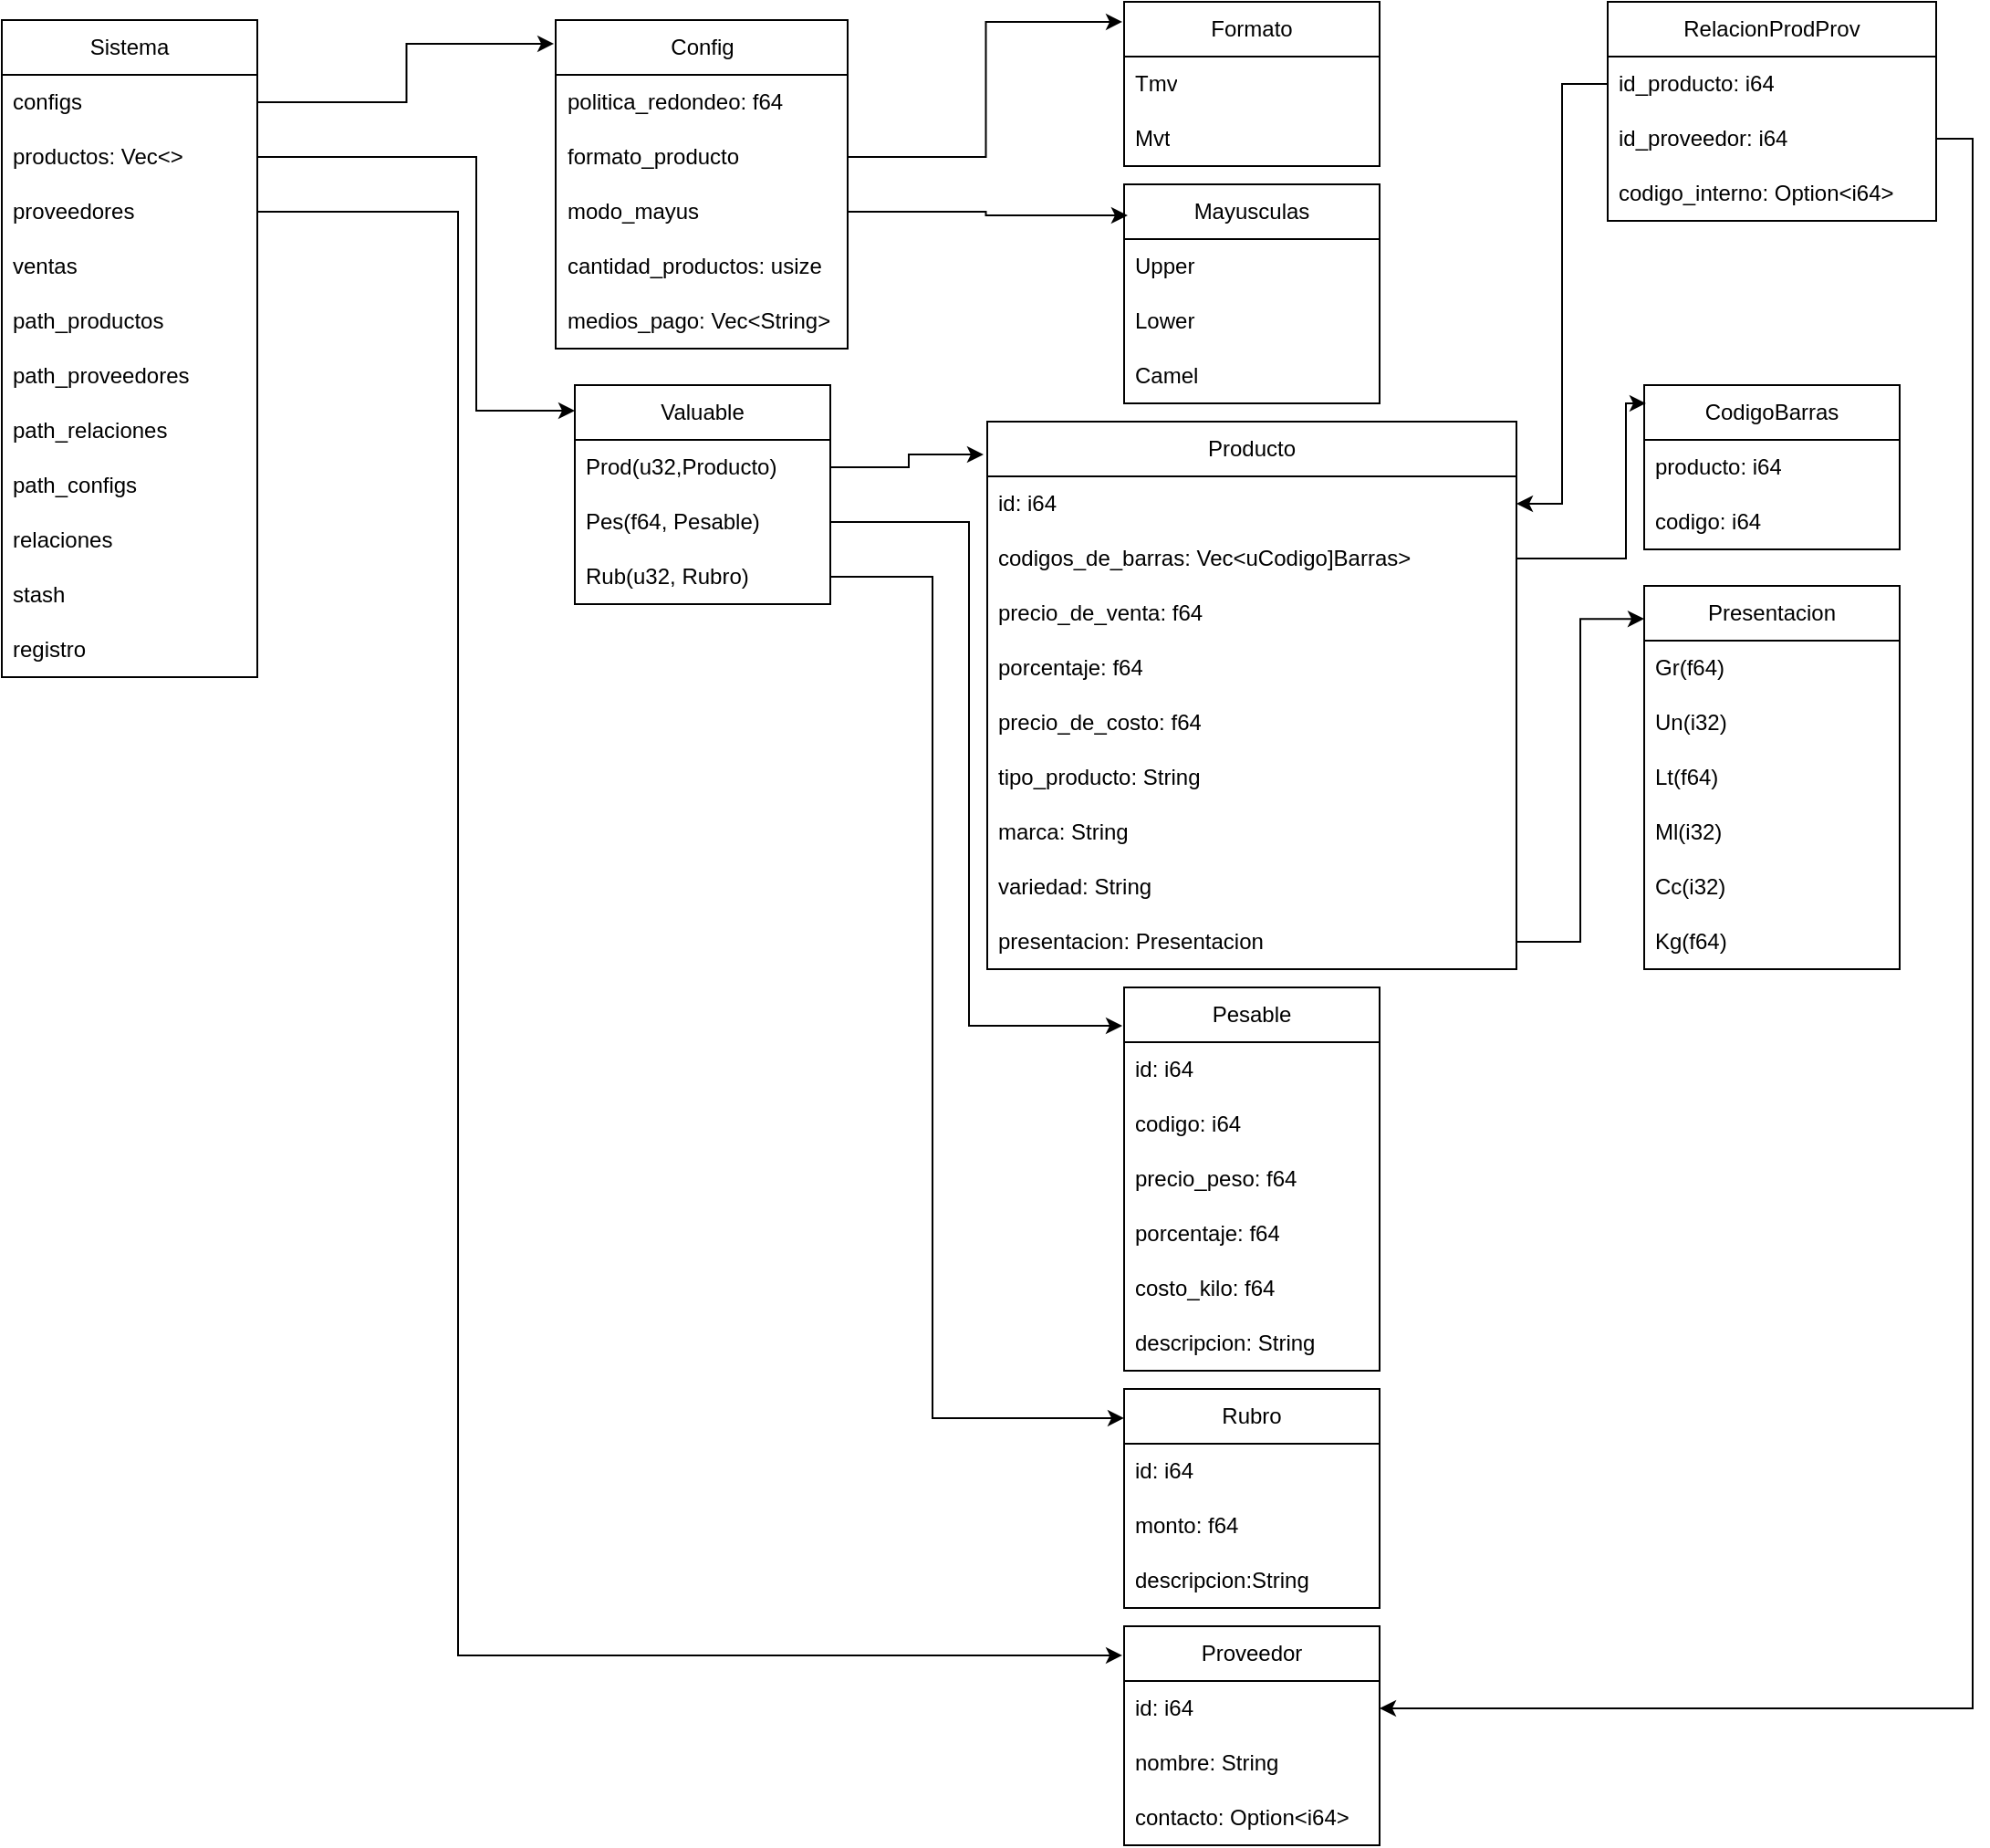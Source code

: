 <mxfile version="22.1.16" type="github">
  <diagram name="Página-1" id="ZlQyiPSFrL7CcYV8kKTX">
    <mxGraphModel dx="880" dy="452" grid="1" gridSize="10" guides="1" tooltips="1" connect="1" arrows="1" fold="1" page="1" pageScale="1" pageWidth="827" pageHeight="1169" math="0" shadow="0">
      <root>
        <mxCell id="0" />
        <mxCell id="1" parent="0" />
        <mxCell id="BwbXATqt2oTvsvLEoZ2m-17" value="Sistema" style="swimlane;fontStyle=0;childLayout=stackLayout;horizontal=1;startSize=30;horizontalStack=0;resizeParent=1;resizeParentMax=0;resizeLast=0;collapsible=1;marginBottom=0;whiteSpace=wrap;html=1;" parent="1" vertex="1">
          <mxGeometry x="30" y="20" width="140" height="360" as="geometry" />
        </mxCell>
        <mxCell id="BwbXATqt2oTvsvLEoZ2m-18" value="configs" style="text;strokeColor=none;fillColor=none;align=left;verticalAlign=middle;spacingLeft=4;spacingRight=4;overflow=hidden;points=[[0,0.5],[1,0.5]];portConstraint=eastwest;rotatable=0;whiteSpace=wrap;html=1;" parent="BwbXATqt2oTvsvLEoZ2m-17" vertex="1">
          <mxGeometry y="30" width="140" height="30" as="geometry" />
        </mxCell>
        <mxCell id="BwbXATqt2oTvsvLEoZ2m-19" value="productos: Vec&amp;lt;&amp;gt;" style="text;strokeColor=none;fillColor=none;align=left;verticalAlign=middle;spacingLeft=4;spacingRight=4;overflow=hidden;points=[[0,0.5],[1,0.5]];portConstraint=eastwest;rotatable=0;whiteSpace=wrap;html=1;" parent="BwbXATqt2oTvsvLEoZ2m-17" vertex="1">
          <mxGeometry y="60" width="140" height="30" as="geometry" />
        </mxCell>
        <mxCell id="BwbXATqt2oTvsvLEoZ2m-21" value="&lt;div&gt;proveedores&lt;/div&gt;" style="text;strokeColor=none;fillColor=none;align=left;verticalAlign=middle;spacingLeft=4;spacingRight=4;overflow=hidden;points=[[0,0.5],[1,0.5]];portConstraint=eastwest;rotatable=0;whiteSpace=wrap;html=1;" parent="BwbXATqt2oTvsvLEoZ2m-17" vertex="1">
          <mxGeometry y="90" width="140" height="30" as="geometry" />
        </mxCell>
        <mxCell id="BwbXATqt2oTvsvLEoZ2m-20" value="ventas" style="text;strokeColor=none;fillColor=none;align=left;verticalAlign=middle;spacingLeft=4;spacingRight=4;overflow=hidden;points=[[0,0.5],[1,0.5]];portConstraint=eastwest;rotatable=0;whiteSpace=wrap;html=1;" parent="BwbXATqt2oTvsvLEoZ2m-17" vertex="1">
          <mxGeometry y="120" width="140" height="30" as="geometry" />
        </mxCell>
        <mxCell id="BwbXATqt2oTvsvLEoZ2m-22" value="path_productos" style="text;strokeColor=none;fillColor=none;align=left;verticalAlign=middle;spacingLeft=4;spacingRight=4;overflow=hidden;points=[[0,0.5],[1,0.5]];portConstraint=eastwest;rotatable=0;whiteSpace=wrap;html=1;" parent="BwbXATqt2oTvsvLEoZ2m-17" vertex="1">
          <mxGeometry y="150" width="140" height="30" as="geometry" />
        </mxCell>
        <mxCell id="BwbXATqt2oTvsvLEoZ2m-23" value="path_proveedores" style="text;strokeColor=none;fillColor=none;align=left;verticalAlign=middle;spacingLeft=4;spacingRight=4;overflow=hidden;points=[[0,0.5],[1,0.5]];portConstraint=eastwest;rotatable=0;whiteSpace=wrap;html=1;" parent="BwbXATqt2oTvsvLEoZ2m-17" vertex="1">
          <mxGeometry y="180" width="140" height="30" as="geometry" />
        </mxCell>
        <mxCell id="BwbXATqt2oTvsvLEoZ2m-24" value="path_relaciones" style="text;strokeColor=none;fillColor=none;align=left;verticalAlign=middle;spacingLeft=4;spacingRight=4;overflow=hidden;points=[[0,0.5],[1,0.5]];portConstraint=eastwest;rotatable=0;whiteSpace=wrap;html=1;" parent="BwbXATqt2oTvsvLEoZ2m-17" vertex="1">
          <mxGeometry y="210" width="140" height="30" as="geometry" />
        </mxCell>
        <mxCell id="BwbXATqt2oTvsvLEoZ2m-25" value="path_configs" style="text;strokeColor=none;fillColor=none;align=left;verticalAlign=middle;spacingLeft=4;spacingRight=4;overflow=hidden;points=[[0,0.5],[1,0.5]];portConstraint=eastwest;rotatable=0;whiteSpace=wrap;html=1;" parent="BwbXATqt2oTvsvLEoZ2m-17" vertex="1">
          <mxGeometry y="240" width="140" height="30" as="geometry" />
        </mxCell>
        <mxCell id="BwbXATqt2oTvsvLEoZ2m-26" value="relaciones" style="text;strokeColor=none;fillColor=none;align=left;verticalAlign=middle;spacingLeft=4;spacingRight=4;overflow=hidden;points=[[0,0.5],[1,0.5]];portConstraint=eastwest;rotatable=0;whiteSpace=wrap;html=1;" parent="BwbXATqt2oTvsvLEoZ2m-17" vertex="1">
          <mxGeometry y="270" width="140" height="30" as="geometry" />
        </mxCell>
        <mxCell id="BwbXATqt2oTvsvLEoZ2m-27" value="stash" style="text;strokeColor=none;fillColor=none;align=left;verticalAlign=middle;spacingLeft=4;spacingRight=4;overflow=hidden;points=[[0,0.5],[1,0.5]];portConstraint=eastwest;rotatable=0;whiteSpace=wrap;html=1;" parent="BwbXATqt2oTvsvLEoZ2m-17" vertex="1">
          <mxGeometry y="300" width="140" height="30" as="geometry" />
        </mxCell>
        <mxCell id="BwbXATqt2oTvsvLEoZ2m-28" value="registro" style="text;strokeColor=none;fillColor=none;align=left;verticalAlign=middle;spacingLeft=4;spacingRight=4;overflow=hidden;points=[[0,0.5],[1,0.5]];portConstraint=eastwest;rotatable=0;whiteSpace=wrap;html=1;" parent="BwbXATqt2oTvsvLEoZ2m-17" vertex="1">
          <mxGeometry y="330" width="140" height="30" as="geometry" />
        </mxCell>
        <mxCell id="BwbXATqt2oTvsvLEoZ2m-29" value="&lt;div&gt;Config&lt;/div&gt;" style="swimlane;fontStyle=0;childLayout=stackLayout;horizontal=1;startSize=30;horizontalStack=0;resizeParent=1;resizeParentMax=0;resizeLast=0;collapsible=1;marginBottom=0;whiteSpace=wrap;html=1;" parent="1" vertex="1">
          <mxGeometry x="333.5" y="20" width="160" height="180" as="geometry" />
        </mxCell>
        <mxCell id="BwbXATqt2oTvsvLEoZ2m-30" value="politica_redondeo: f64" style="text;strokeColor=none;fillColor=none;align=left;verticalAlign=middle;spacingLeft=4;spacingRight=4;overflow=hidden;points=[[0,0.5],[1,0.5]];portConstraint=eastwest;rotatable=0;whiteSpace=wrap;html=1;" parent="BwbXATqt2oTvsvLEoZ2m-29" vertex="1">
          <mxGeometry y="30" width="160" height="30" as="geometry" />
        </mxCell>
        <mxCell id="BwbXATqt2oTvsvLEoZ2m-31" value="formato_producto" style="text;strokeColor=none;fillColor=none;align=left;verticalAlign=middle;spacingLeft=4;spacingRight=4;overflow=hidden;points=[[0,0.5],[1,0.5]];portConstraint=eastwest;rotatable=0;whiteSpace=wrap;html=1;" parent="BwbXATqt2oTvsvLEoZ2m-29" vertex="1">
          <mxGeometry y="60" width="160" height="30" as="geometry" />
        </mxCell>
        <mxCell id="BwbXATqt2oTvsvLEoZ2m-32" value="modo_mayus" style="text;strokeColor=none;fillColor=none;align=left;verticalAlign=middle;spacingLeft=4;spacingRight=4;overflow=hidden;points=[[0,0.5],[1,0.5]];portConstraint=eastwest;rotatable=0;whiteSpace=wrap;html=1;" parent="BwbXATqt2oTvsvLEoZ2m-29" vertex="1">
          <mxGeometry y="90" width="160" height="30" as="geometry" />
        </mxCell>
        <mxCell id="BwbXATqt2oTvsvLEoZ2m-33" value="cantidad_productos: usize" style="text;strokeColor=none;fillColor=none;align=left;verticalAlign=middle;spacingLeft=4;spacingRight=4;overflow=hidden;points=[[0,0.5],[1,0.5]];portConstraint=eastwest;rotatable=0;whiteSpace=wrap;html=1;" parent="BwbXATqt2oTvsvLEoZ2m-29" vertex="1">
          <mxGeometry y="120" width="160" height="30" as="geometry" />
        </mxCell>
        <mxCell id="BwbXATqt2oTvsvLEoZ2m-34" value="medios_pago: Vec&amp;lt;String&amp;gt;" style="text;strokeColor=none;fillColor=none;align=left;verticalAlign=middle;spacingLeft=4;spacingRight=4;overflow=hidden;points=[[0,0.5],[1,0.5]];portConstraint=eastwest;rotatable=0;whiteSpace=wrap;html=1;" parent="BwbXATqt2oTvsvLEoZ2m-29" vertex="1">
          <mxGeometry y="150" width="160" height="30" as="geometry" />
        </mxCell>
        <mxCell id="BwbXATqt2oTvsvLEoZ2m-35" style="edgeStyle=orthogonalEdgeStyle;rounded=0;orthogonalLoop=1;jettySize=auto;html=1;entryX=-0.006;entryY=0.072;entryDx=0;entryDy=0;entryPerimeter=0;" parent="1" source="BwbXATqt2oTvsvLEoZ2m-18" target="BwbXATqt2oTvsvLEoZ2m-29" edge="1">
          <mxGeometry relative="1" as="geometry" />
        </mxCell>
        <mxCell id="BwbXATqt2oTvsvLEoZ2m-36" value="Formato" style="swimlane;fontStyle=0;childLayout=stackLayout;horizontal=1;startSize=30;horizontalStack=0;resizeParent=1;resizeParentMax=0;resizeLast=0;collapsible=1;marginBottom=0;whiteSpace=wrap;html=1;" parent="1" vertex="1">
          <mxGeometry x="645" y="10" width="140" height="90" as="geometry" />
        </mxCell>
        <mxCell id="BwbXATqt2oTvsvLEoZ2m-37" value="Tmv" style="text;strokeColor=none;fillColor=none;align=left;verticalAlign=middle;spacingLeft=4;spacingRight=4;overflow=hidden;points=[[0,0.5],[1,0.5]];portConstraint=eastwest;rotatable=0;whiteSpace=wrap;html=1;" parent="BwbXATqt2oTvsvLEoZ2m-36" vertex="1">
          <mxGeometry y="30" width="140" height="30" as="geometry" />
        </mxCell>
        <mxCell id="BwbXATqt2oTvsvLEoZ2m-38" value="Mvt" style="text;strokeColor=none;fillColor=none;align=left;verticalAlign=middle;spacingLeft=4;spacingRight=4;overflow=hidden;points=[[0,0.5],[1,0.5]];portConstraint=eastwest;rotatable=0;whiteSpace=wrap;html=1;" parent="BwbXATqt2oTvsvLEoZ2m-36" vertex="1">
          <mxGeometry y="60" width="140" height="30" as="geometry" />
        </mxCell>
        <mxCell id="BwbXATqt2oTvsvLEoZ2m-40" style="edgeStyle=orthogonalEdgeStyle;rounded=0;orthogonalLoop=1;jettySize=auto;html=1;entryX=-0.007;entryY=0.122;entryDx=0;entryDy=0;entryPerimeter=0;" parent="1" source="BwbXATqt2oTvsvLEoZ2m-31" target="BwbXATqt2oTvsvLEoZ2m-36" edge="1">
          <mxGeometry relative="1" as="geometry" />
        </mxCell>
        <mxCell id="BwbXATqt2oTvsvLEoZ2m-41" value="Mayusculas" style="swimlane;fontStyle=0;childLayout=stackLayout;horizontal=1;startSize=30;horizontalStack=0;resizeParent=1;resizeParentMax=0;resizeLast=0;collapsible=1;marginBottom=0;whiteSpace=wrap;html=1;" parent="1" vertex="1">
          <mxGeometry x="645" y="110" width="140" height="120" as="geometry" />
        </mxCell>
        <mxCell id="BwbXATqt2oTvsvLEoZ2m-42" value="Upper" style="text;strokeColor=none;fillColor=none;align=left;verticalAlign=middle;spacingLeft=4;spacingRight=4;overflow=hidden;points=[[0,0.5],[1,0.5]];portConstraint=eastwest;rotatable=0;whiteSpace=wrap;html=1;" parent="BwbXATqt2oTvsvLEoZ2m-41" vertex="1">
          <mxGeometry y="30" width="140" height="30" as="geometry" />
        </mxCell>
        <mxCell id="BwbXATqt2oTvsvLEoZ2m-43" value="Lower" style="text;strokeColor=none;fillColor=none;align=left;verticalAlign=middle;spacingLeft=4;spacingRight=4;overflow=hidden;points=[[0,0.5],[1,0.5]];portConstraint=eastwest;rotatable=0;whiteSpace=wrap;html=1;" parent="BwbXATqt2oTvsvLEoZ2m-41" vertex="1">
          <mxGeometry y="60" width="140" height="30" as="geometry" />
        </mxCell>
        <mxCell id="BwbXATqt2oTvsvLEoZ2m-44" value="Camel" style="text;strokeColor=none;fillColor=none;align=left;verticalAlign=middle;spacingLeft=4;spacingRight=4;overflow=hidden;points=[[0,0.5],[1,0.5]];portConstraint=eastwest;rotatable=0;whiteSpace=wrap;html=1;" parent="BwbXATqt2oTvsvLEoZ2m-41" vertex="1">
          <mxGeometry y="90" width="140" height="30" as="geometry" />
        </mxCell>
        <mxCell id="BwbXATqt2oTvsvLEoZ2m-45" style="edgeStyle=orthogonalEdgeStyle;rounded=0;orthogonalLoop=1;jettySize=auto;html=1;entryX=0.014;entryY=0.142;entryDx=0;entryDy=0;entryPerimeter=0;" parent="1" source="BwbXATqt2oTvsvLEoZ2m-32" target="BwbXATqt2oTvsvLEoZ2m-41" edge="1">
          <mxGeometry relative="1" as="geometry" />
        </mxCell>
        <mxCell id="BwbXATqt2oTvsvLEoZ2m-46" value="Valuable" style="swimlane;fontStyle=0;childLayout=stackLayout;horizontal=1;startSize=30;horizontalStack=0;resizeParent=1;resizeParentMax=0;resizeLast=0;collapsible=1;marginBottom=0;whiteSpace=wrap;html=1;" parent="1" vertex="1">
          <mxGeometry x="344" y="220" width="140" height="120" as="geometry" />
        </mxCell>
        <mxCell id="BwbXATqt2oTvsvLEoZ2m-47" value="Prod(u32,Producto)" style="text;strokeColor=none;fillColor=none;align=left;verticalAlign=middle;spacingLeft=4;spacingRight=4;overflow=hidden;points=[[0,0.5],[1,0.5]];portConstraint=eastwest;rotatable=0;whiteSpace=wrap;html=1;" parent="BwbXATqt2oTvsvLEoZ2m-46" vertex="1">
          <mxGeometry y="30" width="140" height="30" as="geometry" />
        </mxCell>
        <mxCell id="BwbXATqt2oTvsvLEoZ2m-48" value="Pes(f64, Pesable)" style="text;strokeColor=none;fillColor=none;align=left;verticalAlign=middle;spacingLeft=4;spacingRight=4;overflow=hidden;points=[[0,0.5],[1,0.5]];portConstraint=eastwest;rotatable=0;whiteSpace=wrap;html=1;" parent="BwbXATqt2oTvsvLEoZ2m-46" vertex="1">
          <mxGeometry y="60" width="140" height="30" as="geometry" />
        </mxCell>
        <mxCell id="BwbXATqt2oTvsvLEoZ2m-49" value="Rub(u32, Rubro)" style="text;strokeColor=none;fillColor=none;align=left;verticalAlign=middle;spacingLeft=4;spacingRight=4;overflow=hidden;points=[[0,0.5],[1,0.5]];portConstraint=eastwest;rotatable=0;whiteSpace=wrap;html=1;" parent="BwbXATqt2oTvsvLEoZ2m-46" vertex="1">
          <mxGeometry y="90" width="140" height="30" as="geometry" />
        </mxCell>
        <mxCell id="BwbXATqt2oTvsvLEoZ2m-50" style="edgeStyle=orthogonalEdgeStyle;rounded=0;orthogonalLoop=1;jettySize=auto;html=1;entryX=0;entryY=0.117;entryDx=0;entryDy=0;entryPerimeter=0;" parent="1" source="BwbXATqt2oTvsvLEoZ2m-19" target="BwbXATqt2oTvsvLEoZ2m-46" edge="1">
          <mxGeometry relative="1" as="geometry">
            <Array as="points">
              <mxPoint x="290" y="95" />
              <mxPoint x="290" y="234" />
            </Array>
          </mxGeometry>
        </mxCell>
        <mxCell id="BwbXATqt2oTvsvLEoZ2m-51" value="Producto" style="swimlane;fontStyle=0;childLayout=stackLayout;horizontal=1;startSize=30;horizontalStack=0;resizeParent=1;resizeParentMax=0;resizeLast=0;collapsible=1;marginBottom=0;whiteSpace=wrap;html=1;" parent="1" vertex="1">
          <mxGeometry x="570" y="240" width="290" height="300" as="geometry" />
        </mxCell>
        <mxCell id="BwbXATqt2oTvsvLEoZ2m-52" value="id: i64" style="text;strokeColor=none;fillColor=none;align=left;verticalAlign=middle;spacingLeft=4;spacingRight=4;overflow=hidden;points=[[0,0.5],[1,0.5]];portConstraint=eastwest;rotatable=0;whiteSpace=wrap;html=1;" parent="BwbXATqt2oTvsvLEoZ2m-51" vertex="1">
          <mxGeometry y="30" width="290" height="30" as="geometry" />
        </mxCell>
        <mxCell id="BwbXATqt2oTvsvLEoZ2m-53" value="codigos_de_barras: Vec&amp;lt;uCodigo]Barras&amp;gt;" style="text;strokeColor=none;fillColor=none;align=left;verticalAlign=middle;spacingLeft=4;spacingRight=4;overflow=hidden;points=[[0,0.5],[1,0.5]];portConstraint=eastwest;rotatable=0;whiteSpace=wrap;html=1;" parent="BwbXATqt2oTvsvLEoZ2m-51" vertex="1">
          <mxGeometry y="60" width="290" height="30" as="geometry" />
        </mxCell>
        <mxCell id="BwbXATqt2oTvsvLEoZ2m-54" value="precio_de_venta: f64" style="text;strokeColor=none;fillColor=none;align=left;verticalAlign=middle;spacingLeft=4;spacingRight=4;overflow=hidden;points=[[0,0.5],[1,0.5]];portConstraint=eastwest;rotatable=0;whiteSpace=wrap;html=1;" parent="BwbXATqt2oTvsvLEoZ2m-51" vertex="1">
          <mxGeometry y="90" width="290" height="30" as="geometry" />
        </mxCell>
        <mxCell id="BwbXATqt2oTvsvLEoZ2m-62" value="porcentaje: f64" style="text;strokeColor=none;fillColor=none;align=left;verticalAlign=middle;spacingLeft=4;spacingRight=4;overflow=hidden;points=[[0,0.5],[1,0.5]];portConstraint=eastwest;rotatable=0;whiteSpace=wrap;html=1;" parent="BwbXATqt2oTvsvLEoZ2m-51" vertex="1">
          <mxGeometry y="120" width="290" height="30" as="geometry" />
        </mxCell>
        <mxCell id="BwbXATqt2oTvsvLEoZ2m-64" value="precio_de_costo: f64" style="text;strokeColor=none;fillColor=none;align=left;verticalAlign=middle;spacingLeft=4;spacingRight=4;overflow=hidden;points=[[0,0.5],[1,0.5]];portConstraint=eastwest;rotatable=0;whiteSpace=wrap;html=1;" parent="BwbXATqt2oTvsvLEoZ2m-51" vertex="1">
          <mxGeometry y="150" width="290" height="30" as="geometry" />
        </mxCell>
        <mxCell id="BwbXATqt2oTvsvLEoZ2m-65" value="tipo_producto: String" style="text;strokeColor=none;fillColor=none;align=left;verticalAlign=middle;spacingLeft=4;spacingRight=4;overflow=hidden;points=[[0,0.5],[1,0.5]];portConstraint=eastwest;rotatable=0;whiteSpace=wrap;html=1;" parent="BwbXATqt2oTvsvLEoZ2m-51" vertex="1">
          <mxGeometry y="180" width="290" height="30" as="geometry" />
        </mxCell>
        <mxCell id="BwbXATqt2oTvsvLEoZ2m-66" value="&lt;div&gt;marca: String&lt;/div&gt;" style="text;strokeColor=none;fillColor=none;align=left;verticalAlign=middle;spacingLeft=4;spacingRight=4;overflow=hidden;points=[[0,0.5],[1,0.5]];portConstraint=eastwest;rotatable=0;whiteSpace=wrap;html=1;" parent="BwbXATqt2oTvsvLEoZ2m-51" vertex="1">
          <mxGeometry y="210" width="290" height="30" as="geometry" />
        </mxCell>
        <mxCell id="BwbXATqt2oTvsvLEoZ2m-68" value="&lt;div&gt;variedad: String&lt;/div&gt;" style="text;strokeColor=none;fillColor=none;align=left;verticalAlign=middle;spacingLeft=4;spacingRight=4;overflow=hidden;points=[[0,0.5],[1,0.5]];portConstraint=eastwest;rotatable=0;whiteSpace=wrap;html=1;" parent="BwbXATqt2oTvsvLEoZ2m-51" vertex="1">
          <mxGeometry y="240" width="290" height="30" as="geometry" />
        </mxCell>
        <mxCell id="wwDt5PnmIW3J-W7OaU7V-3" value="presentacion: Presentacion" style="text;strokeColor=none;fillColor=none;align=left;verticalAlign=middle;spacingLeft=4;spacingRight=4;overflow=hidden;points=[[0,0.5],[1,0.5]];portConstraint=eastwest;rotatable=0;whiteSpace=wrap;html=1;" vertex="1" parent="BwbXATqt2oTvsvLEoZ2m-51">
          <mxGeometry y="270" width="290" height="30" as="geometry" />
        </mxCell>
        <mxCell id="BwbXATqt2oTvsvLEoZ2m-55" value="&lt;div&gt;CodigoBarras&lt;/div&gt;" style="swimlane;fontStyle=0;childLayout=stackLayout;horizontal=1;startSize=30;horizontalStack=0;resizeParent=1;resizeParentMax=0;resizeLast=0;collapsible=1;marginBottom=0;whiteSpace=wrap;html=1;" parent="1" vertex="1">
          <mxGeometry x="930" y="220" width="140" height="90" as="geometry" />
        </mxCell>
        <mxCell id="BwbXATqt2oTvsvLEoZ2m-56" value="producto: i64" style="text;strokeColor=none;fillColor=none;align=left;verticalAlign=middle;spacingLeft=4;spacingRight=4;overflow=hidden;points=[[0,0.5],[1,0.5]];portConstraint=eastwest;rotatable=0;whiteSpace=wrap;html=1;" parent="BwbXATqt2oTvsvLEoZ2m-55" vertex="1">
          <mxGeometry y="30" width="140" height="30" as="geometry" />
        </mxCell>
        <mxCell id="BwbXATqt2oTvsvLEoZ2m-57" value="codigo: i64" style="text;strokeColor=none;fillColor=none;align=left;verticalAlign=middle;spacingLeft=4;spacingRight=4;overflow=hidden;points=[[0,0.5],[1,0.5]];portConstraint=eastwest;rotatable=0;whiteSpace=wrap;html=1;" parent="BwbXATqt2oTvsvLEoZ2m-55" vertex="1">
          <mxGeometry y="60" width="140" height="30" as="geometry" />
        </mxCell>
        <mxCell id="BwbXATqt2oTvsvLEoZ2m-61" style="edgeStyle=orthogonalEdgeStyle;rounded=0;orthogonalLoop=1;jettySize=auto;html=1;entryX=0.007;entryY=0.111;entryDx=0;entryDy=0;entryPerimeter=0;" parent="1" source="BwbXATqt2oTvsvLEoZ2m-53" target="BwbXATqt2oTvsvLEoZ2m-55" edge="1">
          <mxGeometry relative="1" as="geometry">
            <Array as="points">
              <mxPoint x="920" y="315" />
              <mxPoint x="920" y="230" />
            </Array>
          </mxGeometry>
        </mxCell>
        <mxCell id="BwbXATqt2oTvsvLEoZ2m-63" style="edgeStyle=orthogonalEdgeStyle;rounded=0;orthogonalLoop=1;jettySize=auto;html=1;entryX=-0.007;entryY=0.06;entryDx=0;entryDy=0;entryPerimeter=0;" parent="1" source="BwbXATqt2oTvsvLEoZ2m-47" target="BwbXATqt2oTvsvLEoZ2m-51" edge="1">
          <mxGeometry relative="1" as="geometry">
            <mxPoint x="560" y="251" as="targetPoint" />
          </mxGeometry>
        </mxCell>
        <mxCell id="wwDt5PnmIW3J-W7OaU7V-4" value="Presentacion" style="swimlane;fontStyle=0;childLayout=stackLayout;horizontal=1;startSize=30;horizontalStack=0;resizeParent=1;resizeParentMax=0;resizeLast=0;collapsible=1;marginBottom=0;whiteSpace=wrap;html=1;" vertex="1" parent="1">
          <mxGeometry x="930" y="330" width="140" height="210" as="geometry" />
        </mxCell>
        <mxCell id="wwDt5PnmIW3J-W7OaU7V-5" value="Gr(f64)" style="text;strokeColor=none;fillColor=none;align=left;verticalAlign=middle;spacingLeft=4;spacingRight=4;overflow=hidden;points=[[0,0.5],[1,0.5]];portConstraint=eastwest;rotatable=0;whiteSpace=wrap;html=1;" vertex="1" parent="wwDt5PnmIW3J-W7OaU7V-4">
          <mxGeometry y="30" width="140" height="30" as="geometry" />
        </mxCell>
        <mxCell id="wwDt5PnmIW3J-W7OaU7V-6" value="Un(i32)" style="text;strokeColor=none;fillColor=none;align=left;verticalAlign=middle;spacingLeft=4;spacingRight=4;overflow=hidden;points=[[0,0.5],[1,0.5]];portConstraint=eastwest;rotatable=0;whiteSpace=wrap;html=1;" vertex="1" parent="wwDt5PnmIW3J-W7OaU7V-4">
          <mxGeometry y="60" width="140" height="30" as="geometry" />
        </mxCell>
        <mxCell id="wwDt5PnmIW3J-W7OaU7V-7" value="Lt(f64)" style="text;strokeColor=none;fillColor=none;align=left;verticalAlign=middle;spacingLeft=4;spacingRight=4;overflow=hidden;points=[[0,0.5],[1,0.5]];portConstraint=eastwest;rotatable=0;whiteSpace=wrap;html=1;" vertex="1" parent="wwDt5PnmIW3J-W7OaU7V-4">
          <mxGeometry y="90" width="140" height="30" as="geometry" />
        </mxCell>
        <mxCell id="wwDt5PnmIW3J-W7OaU7V-8" value="Ml(i32)" style="text;strokeColor=none;fillColor=none;align=left;verticalAlign=middle;spacingLeft=4;spacingRight=4;overflow=hidden;points=[[0,0.5],[1,0.5]];portConstraint=eastwest;rotatable=0;whiteSpace=wrap;html=1;" vertex="1" parent="wwDt5PnmIW3J-W7OaU7V-4">
          <mxGeometry y="120" width="140" height="30" as="geometry" />
        </mxCell>
        <mxCell id="wwDt5PnmIW3J-W7OaU7V-9" value="Cc(i32)" style="text;strokeColor=none;fillColor=none;align=left;verticalAlign=middle;spacingLeft=4;spacingRight=4;overflow=hidden;points=[[0,0.5],[1,0.5]];portConstraint=eastwest;rotatable=0;whiteSpace=wrap;html=1;" vertex="1" parent="wwDt5PnmIW3J-W7OaU7V-4">
          <mxGeometry y="150" width="140" height="30" as="geometry" />
        </mxCell>
        <mxCell id="wwDt5PnmIW3J-W7OaU7V-10" value="Kg(f64)" style="text;strokeColor=none;fillColor=none;align=left;verticalAlign=middle;spacingLeft=4;spacingRight=4;overflow=hidden;points=[[0,0.5],[1,0.5]];portConstraint=eastwest;rotatable=0;whiteSpace=wrap;html=1;" vertex="1" parent="wwDt5PnmIW3J-W7OaU7V-4">
          <mxGeometry y="180" width="140" height="30" as="geometry" />
        </mxCell>
        <mxCell id="wwDt5PnmIW3J-W7OaU7V-11" style="edgeStyle=orthogonalEdgeStyle;rounded=0;orthogonalLoop=1;jettySize=auto;html=1;entryX=0;entryY=0.086;entryDx=0;entryDy=0;entryPerimeter=0;" edge="1" parent="1" source="wwDt5PnmIW3J-W7OaU7V-3" target="wwDt5PnmIW3J-W7OaU7V-4">
          <mxGeometry relative="1" as="geometry" />
        </mxCell>
        <mxCell id="wwDt5PnmIW3J-W7OaU7V-12" value="Pesable" style="swimlane;fontStyle=0;childLayout=stackLayout;horizontal=1;startSize=30;horizontalStack=0;resizeParent=1;resizeParentMax=0;resizeLast=0;collapsible=1;marginBottom=0;whiteSpace=wrap;html=1;" vertex="1" parent="1">
          <mxGeometry x="645" y="550" width="140" height="210" as="geometry" />
        </mxCell>
        <mxCell id="wwDt5PnmIW3J-W7OaU7V-13" value="id: i64" style="text;strokeColor=none;fillColor=none;align=left;verticalAlign=middle;spacingLeft=4;spacingRight=4;overflow=hidden;points=[[0,0.5],[1,0.5]];portConstraint=eastwest;rotatable=0;whiteSpace=wrap;html=1;" vertex="1" parent="wwDt5PnmIW3J-W7OaU7V-12">
          <mxGeometry y="30" width="140" height="30" as="geometry" />
        </mxCell>
        <mxCell id="wwDt5PnmIW3J-W7OaU7V-14" value="codigo: i64" style="text;strokeColor=none;fillColor=none;align=left;verticalAlign=middle;spacingLeft=4;spacingRight=4;overflow=hidden;points=[[0,0.5],[1,0.5]];portConstraint=eastwest;rotatable=0;whiteSpace=wrap;html=1;" vertex="1" parent="wwDt5PnmIW3J-W7OaU7V-12">
          <mxGeometry y="60" width="140" height="30" as="geometry" />
        </mxCell>
        <mxCell id="wwDt5PnmIW3J-W7OaU7V-15" value="precio_peso: f64" style="text;strokeColor=none;fillColor=none;align=left;verticalAlign=middle;spacingLeft=4;spacingRight=4;overflow=hidden;points=[[0,0.5],[1,0.5]];portConstraint=eastwest;rotatable=0;whiteSpace=wrap;html=1;" vertex="1" parent="wwDt5PnmIW3J-W7OaU7V-12">
          <mxGeometry y="90" width="140" height="30" as="geometry" />
        </mxCell>
        <mxCell id="wwDt5PnmIW3J-W7OaU7V-17" value="porcentaje: f64" style="text;strokeColor=none;fillColor=none;align=left;verticalAlign=middle;spacingLeft=4;spacingRight=4;overflow=hidden;points=[[0,0.5],[1,0.5]];portConstraint=eastwest;rotatable=0;whiteSpace=wrap;html=1;" vertex="1" parent="wwDt5PnmIW3J-W7OaU7V-12">
          <mxGeometry y="120" width="140" height="30" as="geometry" />
        </mxCell>
        <mxCell id="wwDt5PnmIW3J-W7OaU7V-18" value="costo_kilo: f64" style="text;strokeColor=none;fillColor=none;align=left;verticalAlign=middle;spacingLeft=4;spacingRight=4;overflow=hidden;points=[[0,0.5],[1,0.5]];portConstraint=eastwest;rotatable=0;whiteSpace=wrap;html=1;" vertex="1" parent="wwDt5PnmIW3J-W7OaU7V-12">
          <mxGeometry y="150" width="140" height="30" as="geometry" />
        </mxCell>
        <mxCell id="wwDt5PnmIW3J-W7OaU7V-19" value="descripcion: String" style="text;strokeColor=none;fillColor=none;align=left;verticalAlign=middle;spacingLeft=4;spacingRight=4;overflow=hidden;points=[[0,0.5],[1,0.5]];portConstraint=eastwest;rotatable=0;whiteSpace=wrap;html=1;" vertex="1" parent="wwDt5PnmIW3J-W7OaU7V-12">
          <mxGeometry y="180" width="140" height="30" as="geometry" />
        </mxCell>
        <mxCell id="wwDt5PnmIW3J-W7OaU7V-20" style="edgeStyle=orthogonalEdgeStyle;rounded=0;orthogonalLoop=1;jettySize=auto;html=1;entryX=-0.007;entryY=0.1;entryDx=0;entryDy=0;entryPerimeter=0;" edge="1" parent="1" source="BwbXATqt2oTvsvLEoZ2m-48" target="wwDt5PnmIW3J-W7OaU7V-12">
          <mxGeometry relative="1" as="geometry">
            <Array as="points">
              <mxPoint x="560" y="295" />
              <mxPoint x="560" y="571" />
            </Array>
          </mxGeometry>
        </mxCell>
        <mxCell id="wwDt5PnmIW3J-W7OaU7V-21" value="Rubro" style="swimlane;fontStyle=0;childLayout=stackLayout;horizontal=1;startSize=30;horizontalStack=0;resizeParent=1;resizeParentMax=0;resizeLast=0;collapsible=1;marginBottom=0;whiteSpace=wrap;html=1;" vertex="1" parent="1">
          <mxGeometry x="645" y="770" width="140" height="120" as="geometry" />
        </mxCell>
        <mxCell id="wwDt5PnmIW3J-W7OaU7V-22" value="id: i64" style="text;strokeColor=none;fillColor=none;align=left;verticalAlign=middle;spacingLeft=4;spacingRight=4;overflow=hidden;points=[[0,0.5],[1,0.5]];portConstraint=eastwest;rotatable=0;whiteSpace=wrap;html=1;" vertex="1" parent="wwDt5PnmIW3J-W7OaU7V-21">
          <mxGeometry y="30" width="140" height="30" as="geometry" />
        </mxCell>
        <mxCell id="wwDt5PnmIW3J-W7OaU7V-23" value="&lt;div&gt;monto: f64&lt;/div&gt;" style="text;strokeColor=none;fillColor=none;align=left;verticalAlign=middle;spacingLeft=4;spacingRight=4;overflow=hidden;points=[[0,0.5],[1,0.5]];portConstraint=eastwest;rotatable=0;whiteSpace=wrap;html=1;" vertex="1" parent="wwDt5PnmIW3J-W7OaU7V-21">
          <mxGeometry y="60" width="140" height="30" as="geometry" />
        </mxCell>
        <mxCell id="wwDt5PnmIW3J-W7OaU7V-24" value="descripcion:String" style="text;strokeColor=none;fillColor=none;align=left;verticalAlign=middle;spacingLeft=4;spacingRight=4;overflow=hidden;points=[[0,0.5],[1,0.5]];portConstraint=eastwest;rotatable=0;whiteSpace=wrap;html=1;" vertex="1" parent="wwDt5PnmIW3J-W7OaU7V-21">
          <mxGeometry y="90" width="140" height="30" as="geometry" />
        </mxCell>
        <mxCell id="wwDt5PnmIW3J-W7OaU7V-26" style="edgeStyle=orthogonalEdgeStyle;rounded=0;orthogonalLoop=1;jettySize=auto;html=1;entryX=0;entryY=0.133;entryDx=0;entryDy=0;entryPerimeter=0;" edge="1" parent="1" source="BwbXATqt2oTvsvLEoZ2m-49" target="wwDt5PnmIW3J-W7OaU7V-21">
          <mxGeometry relative="1" as="geometry">
            <Array as="points">
              <mxPoint x="540" y="325" />
              <mxPoint x="540" y="786" />
            </Array>
          </mxGeometry>
        </mxCell>
        <mxCell id="wwDt5PnmIW3J-W7OaU7V-27" value="RelacionProdProv" style="swimlane;fontStyle=0;childLayout=stackLayout;horizontal=1;startSize=30;horizontalStack=0;resizeParent=1;resizeParentMax=0;resizeLast=0;collapsible=1;marginBottom=0;whiteSpace=wrap;html=1;" vertex="1" parent="1">
          <mxGeometry x="910" y="10" width="180" height="120" as="geometry" />
        </mxCell>
        <mxCell id="wwDt5PnmIW3J-W7OaU7V-28" value="id_producto: i64" style="text;strokeColor=none;fillColor=none;align=left;verticalAlign=middle;spacingLeft=4;spacingRight=4;overflow=hidden;points=[[0,0.5],[1,0.5]];portConstraint=eastwest;rotatable=0;whiteSpace=wrap;html=1;" vertex="1" parent="wwDt5PnmIW3J-W7OaU7V-27">
          <mxGeometry y="30" width="180" height="30" as="geometry" />
        </mxCell>
        <mxCell id="wwDt5PnmIW3J-W7OaU7V-29" value="id_proveedor: i64" style="text;strokeColor=none;fillColor=none;align=left;verticalAlign=middle;spacingLeft=4;spacingRight=4;overflow=hidden;points=[[0,0.5],[1,0.5]];portConstraint=eastwest;rotatable=0;whiteSpace=wrap;html=1;" vertex="1" parent="wwDt5PnmIW3J-W7OaU7V-27">
          <mxGeometry y="60" width="180" height="30" as="geometry" />
        </mxCell>
        <mxCell id="wwDt5PnmIW3J-W7OaU7V-30" value="codigo_interno: Option&amp;lt;i64&amp;gt;" style="text;strokeColor=none;fillColor=none;align=left;verticalAlign=middle;spacingLeft=4;spacingRight=4;overflow=hidden;points=[[0,0.5],[1,0.5]];portConstraint=eastwest;rotatable=0;whiteSpace=wrap;html=1;" vertex="1" parent="wwDt5PnmIW3J-W7OaU7V-27">
          <mxGeometry y="90" width="180" height="30" as="geometry" />
        </mxCell>
        <mxCell id="wwDt5PnmIW3J-W7OaU7V-31" style="edgeStyle=orthogonalEdgeStyle;rounded=0;orthogonalLoop=1;jettySize=auto;html=1;entryX=1;entryY=0.5;entryDx=0;entryDy=0;" edge="1" parent="1" source="wwDt5PnmIW3J-W7OaU7V-28" target="BwbXATqt2oTvsvLEoZ2m-52">
          <mxGeometry relative="1" as="geometry" />
        </mxCell>
        <mxCell id="wwDt5PnmIW3J-W7OaU7V-32" value="Proveedor" style="swimlane;fontStyle=0;childLayout=stackLayout;horizontal=1;startSize=30;horizontalStack=0;resizeParent=1;resizeParentMax=0;resizeLast=0;collapsible=1;marginBottom=0;whiteSpace=wrap;html=1;" vertex="1" parent="1">
          <mxGeometry x="645" y="900" width="140" height="120" as="geometry" />
        </mxCell>
        <mxCell id="wwDt5PnmIW3J-W7OaU7V-33" value="id: i64" style="text;strokeColor=none;fillColor=none;align=left;verticalAlign=middle;spacingLeft=4;spacingRight=4;overflow=hidden;points=[[0,0.5],[1,0.5]];portConstraint=eastwest;rotatable=0;whiteSpace=wrap;html=1;" vertex="1" parent="wwDt5PnmIW3J-W7OaU7V-32">
          <mxGeometry y="30" width="140" height="30" as="geometry" />
        </mxCell>
        <mxCell id="wwDt5PnmIW3J-W7OaU7V-34" value="nombre: String" style="text;strokeColor=none;fillColor=none;align=left;verticalAlign=middle;spacingLeft=4;spacingRight=4;overflow=hidden;points=[[0,0.5],[1,0.5]];portConstraint=eastwest;rotatable=0;whiteSpace=wrap;html=1;" vertex="1" parent="wwDt5PnmIW3J-W7OaU7V-32">
          <mxGeometry y="60" width="140" height="30" as="geometry" />
        </mxCell>
        <mxCell id="wwDt5PnmIW3J-W7OaU7V-35" value="contacto: Option&amp;lt;i64&amp;gt;" style="text;strokeColor=none;fillColor=none;align=left;verticalAlign=middle;spacingLeft=4;spacingRight=4;overflow=hidden;points=[[0,0.5],[1,0.5]];portConstraint=eastwest;rotatable=0;whiteSpace=wrap;html=1;" vertex="1" parent="wwDt5PnmIW3J-W7OaU7V-32">
          <mxGeometry y="90" width="140" height="30" as="geometry" />
        </mxCell>
        <mxCell id="wwDt5PnmIW3J-W7OaU7V-36" style="edgeStyle=orthogonalEdgeStyle;rounded=0;orthogonalLoop=1;jettySize=auto;html=1;entryX=-0.007;entryY=0.133;entryDx=0;entryDy=0;entryPerimeter=0;" edge="1" parent="1" source="BwbXATqt2oTvsvLEoZ2m-21" target="wwDt5PnmIW3J-W7OaU7V-32">
          <mxGeometry relative="1" as="geometry">
            <Array as="points">
              <mxPoint x="280" y="125" />
              <mxPoint x="280" y="916" />
            </Array>
          </mxGeometry>
        </mxCell>
        <mxCell id="wwDt5PnmIW3J-W7OaU7V-37" style="edgeStyle=orthogonalEdgeStyle;rounded=0;orthogonalLoop=1;jettySize=auto;html=1;entryX=1;entryY=0.5;entryDx=0;entryDy=0;" edge="1" parent="1" source="wwDt5PnmIW3J-W7OaU7V-29" target="wwDt5PnmIW3J-W7OaU7V-33">
          <mxGeometry relative="1" as="geometry">
            <Array as="points">
              <mxPoint x="1110" y="85" />
              <mxPoint x="1110" y="945" />
            </Array>
          </mxGeometry>
        </mxCell>
      </root>
    </mxGraphModel>
  </diagram>
</mxfile>
